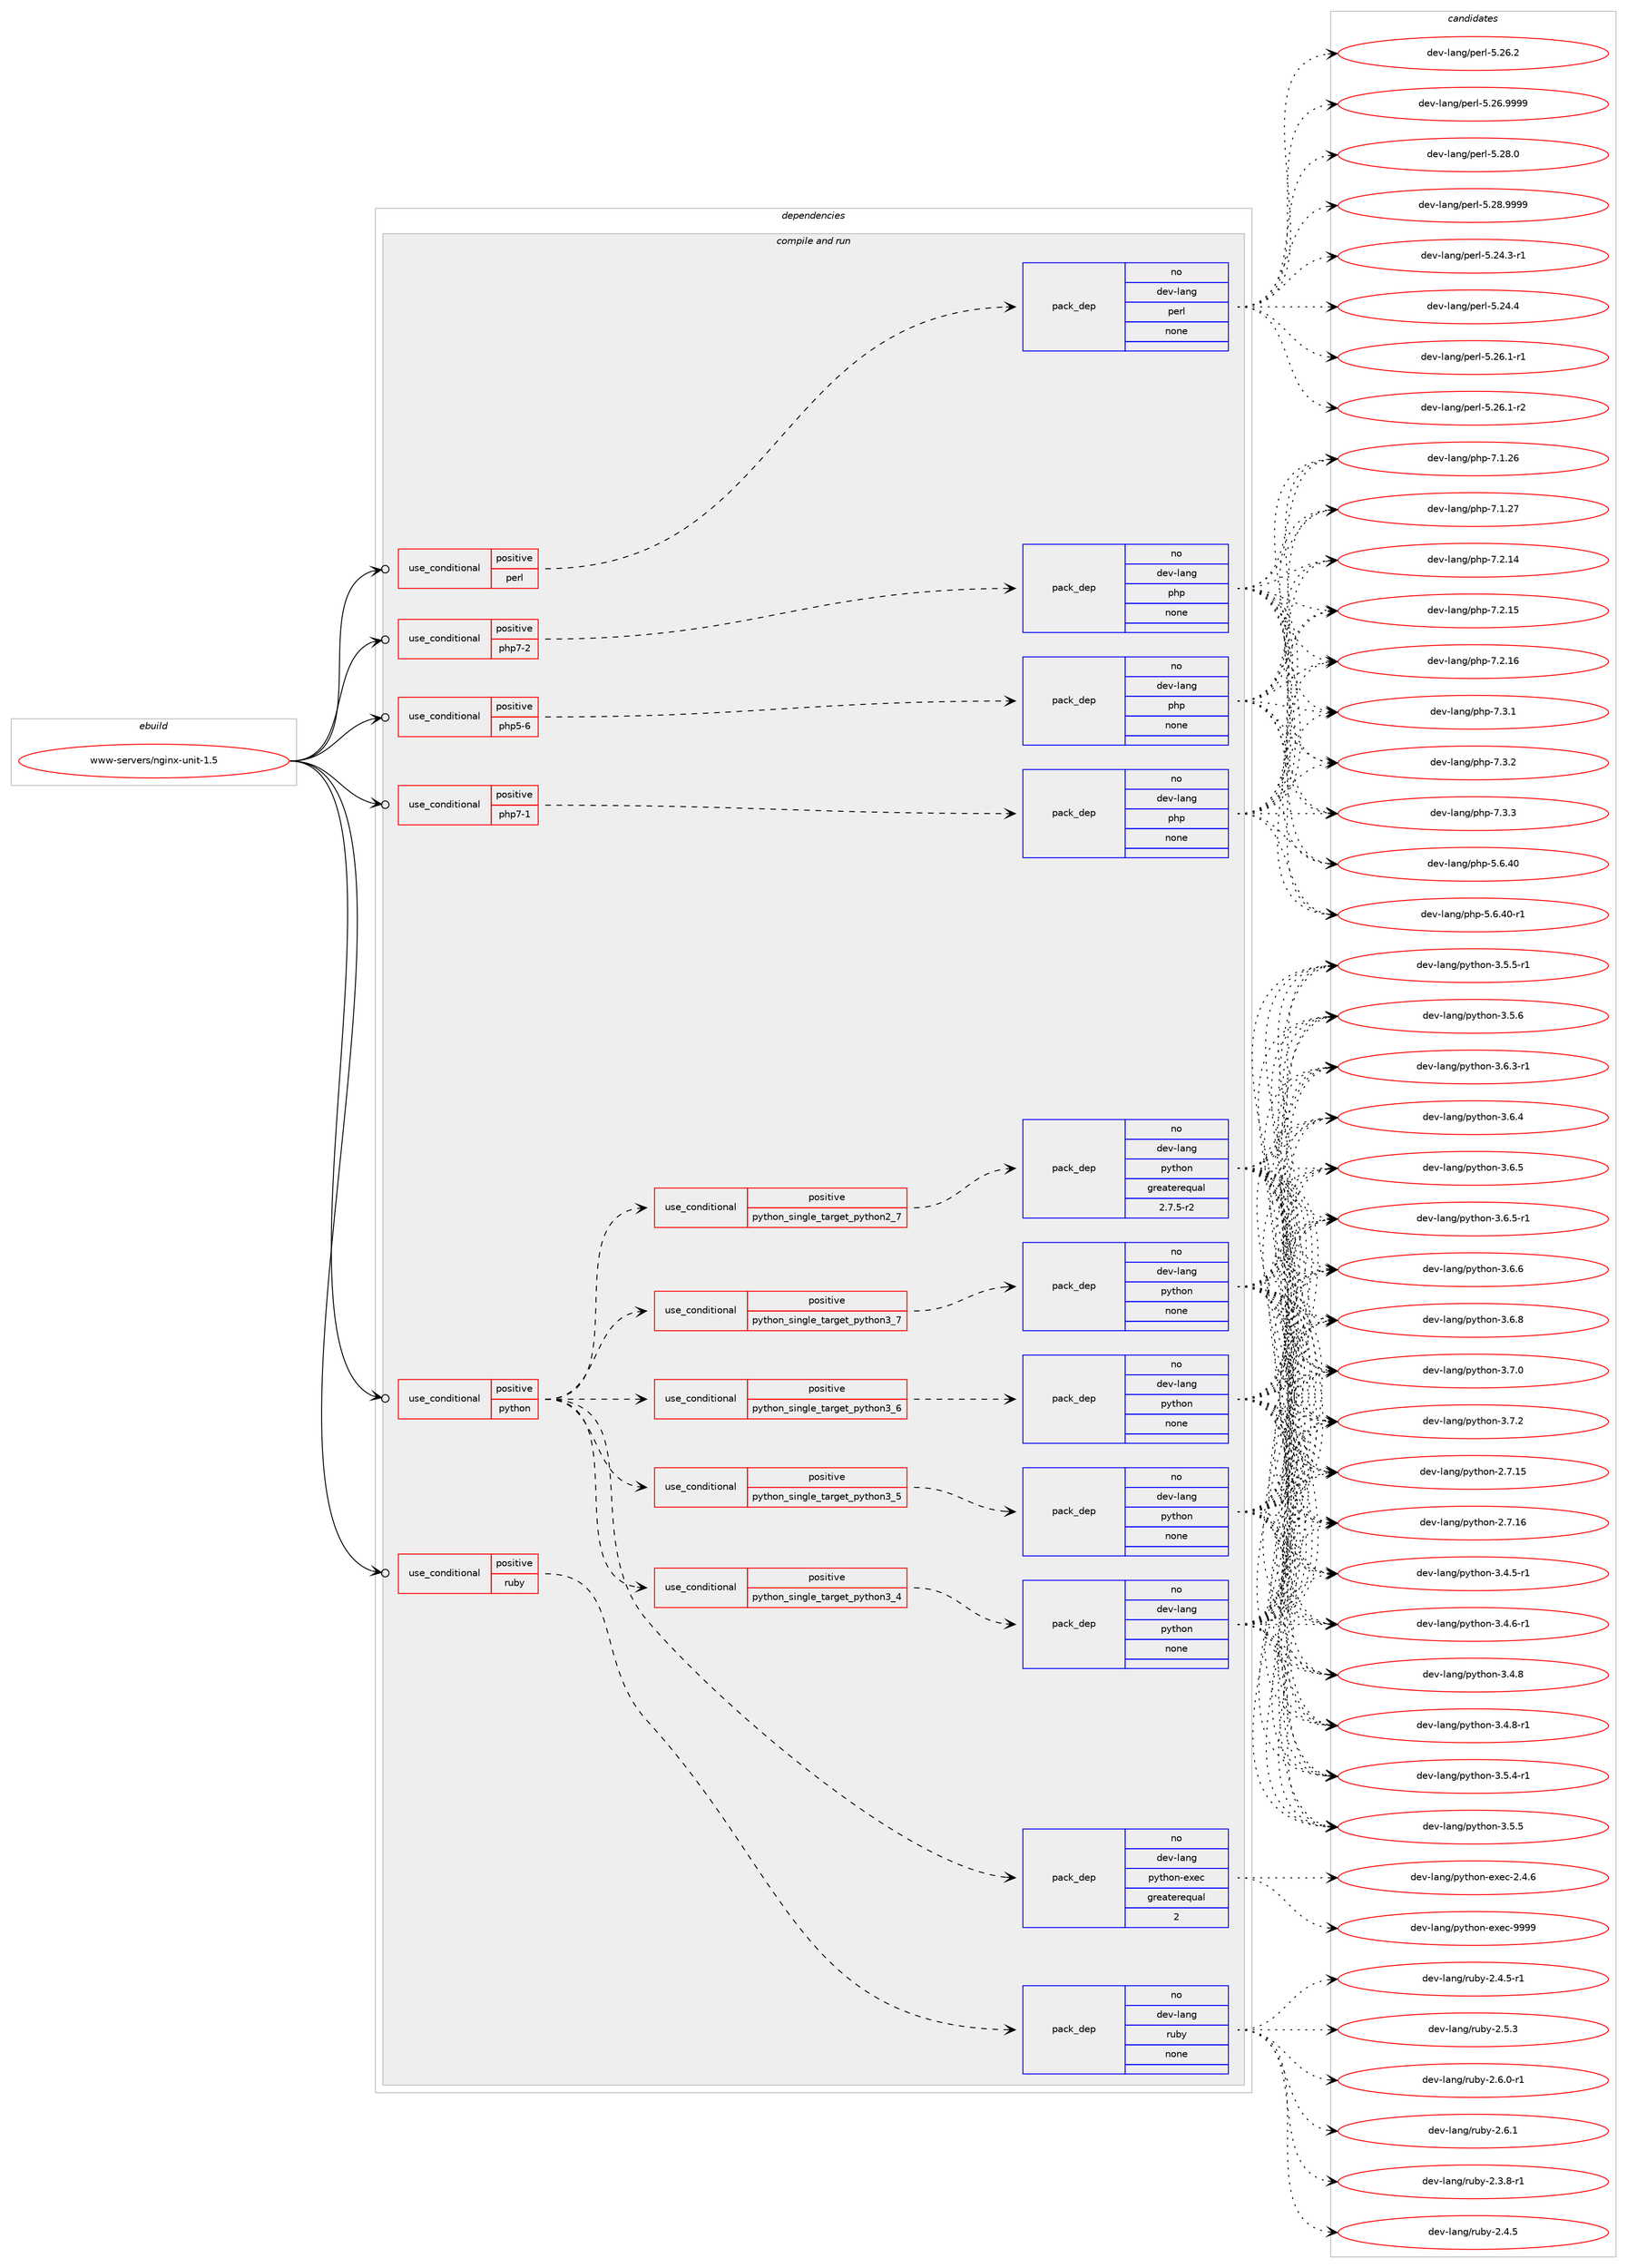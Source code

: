 digraph prolog {

# *************
# Graph options
# *************

newrank=true;
concentrate=true;
compound=true;
graph [rankdir=LR,fontname=Helvetica,fontsize=10,ranksep=1.5];#, ranksep=2.5, nodesep=0.2];
edge  [arrowhead=vee];
node  [fontname=Helvetica,fontsize=10];

# **********
# The ebuild
# **********

subgraph cluster_leftcol {
color=gray;
rank=same;
label=<<i>ebuild</i>>;
id [label="www-servers/nginx-unit-1.5", color=red, width=4, href="../www-servers/nginx-unit-1.5.svg"];
}

# ****************
# The dependencies
# ****************

subgraph cluster_midcol {
color=gray;
label=<<i>dependencies</i>>;
subgraph cluster_compile {
fillcolor="#eeeeee";
style=filled;
label=<<i>compile</i>>;
}
subgraph cluster_compileandrun {
fillcolor="#eeeeee";
style=filled;
label=<<i>compile and run</i>>;
subgraph cond464697 {
dependency1751676 [label=<<TABLE BORDER="0" CELLBORDER="1" CELLSPACING="0" CELLPADDING="4"><TR><TD ROWSPAN="3" CELLPADDING="10">use_conditional</TD></TR><TR><TD>positive</TD></TR><TR><TD>perl</TD></TR></TABLE>>, shape=none, color=red];
subgraph pack1257683 {
dependency1751677 [label=<<TABLE BORDER="0" CELLBORDER="1" CELLSPACING="0" CELLPADDING="4" WIDTH="220"><TR><TD ROWSPAN="6" CELLPADDING="30">pack_dep</TD></TR><TR><TD WIDTH="110">no</TD></TR><TR><TD>dev-lang</TD></TR><TR><TD>perl</TD></TR><TR><TD>none</TD></TR><TR><TD></TD></TR></TABLE>>, shape=none, color=blue];
}
dependency1751676:e -> dependency1751677:w [weight=20,style="dashed",arrowhead="vee"];
}
id:e -> dependency1751676:w [weight=20,style="solid",arrowhead="odotvee"];
subgraph cond464698 {
dependency1751678 [label=<<TABLE BORDER="0" CELLBORDER="1" CELLSPACING="0" CELLPADDING="4"><TR><TD ROWSPAN="3" CELLPADDING="10">use_conditional</TD></TR><TR><TD>positive</TD></TR><TR><TD>php5-6</TD></TR></TABLE>>, shape=none, color=red];
subgraph pack1257684 {
dependency1751679 [label=<<TABLE BORDER="0" CELLBORDER="1" CELLSPACING="0" CELLPADDING="4" WIDTH="220"><TR><TD ROWSPAN="6" CELLPADDING="30">pack_dep</TD></TR><TR><TD WIDTH="110">no</TD></TR><TR><TD>dev-lang</TD></TR><TR><TD>php</TD></TR><TR><TD>none</TD></TR><TR><TD></TD></TR></TABLE>>, shape=none, color=blue];
}
dependency1751678:e -> dependency1751679:w [weight=20,style="dashed",arrowhead="vee"];
}
id:e -> dependency1751678:w [weight=20,style="solid",arrowhead="odotvee"];
subgraph cond464699 {
dependency1751680 [label=<<TABLE BORDER="0" CELLBORDER="1" CELLSPACING="0" CELLPADDING="4"><TR><TD ROWSPAN="3" CELLPADDING="10">use_conditional</TD></TR><TR><TD>positive</TD></TR><TR><TD>php7-1</TD></TR></TABLE>>, shape=none, color=red];
subgraph pack1257685 {
dependency1751681 [label=<<TABLE BORDER="0" CELLBORDER="1" CELLSPACING="0" CELLPADDING="4" WIDTH="220"><TR><TD ROWSPAN="6" CELLPADDING="30">pack_dep</TD></TR><TR><TD WIDTH="110">no</TD></TR><TR><TD>dev-lang</TD></TR><TR><TD>php</TD></TR><TR><TD>none</TD></TR><TR><TD></TD></TR></TABLE>>, shape=none, color=blue];
}
dependency1751680:e -> dependency1751681:w [weight=20,style="dashed",arrowhead="vee"];
}
id:e -> dependency1751680:w [weight=20,style="solid",arrowhead="odotvee"];
subgraph cond464700 {
dependency1751682 [label=<<TABLE BORDER="0" CELLBORDER="1" CELLSPACING="0" CELLPADDING="4"><TR><TD ROWSPAN="3" CELLPADDING="10">use_conditional</TD></TR><TR><TD>positive</TD></TR><TR><TD>php7-2</TD></TR></TABLE>>, shape=none, color=red];
subgraph pack1257686 {
dependency1751683 [label=<<TABLE BORDER="0" CELLBORDER="1" CELLSPACING="0" CELLPADDING="4" WIDTH="220"><TR><TD ROWSPAN="6" CELLPADDING="30">pack_dep</TD></TR><TR><TD WIDTH="110">no</TD></TR><TR><TD>dev-lang</TD></TR><TR><TD>php</TD></TR><TR><TD>none</TD></TR><TR><TD></TD></TR></TABLE>>, shape=none, color=blue];
}
dependency1751682:e -> dependency1751683:w [weight=20,style="dashed",arrowhead="vee"];
}
id:e -> dependency1751682:w [weight=20,style="solid",arrowhead="odotvee"];
subgraph cond464701 {
dependency1751684 [label=<<TABLE BORDER="0" CELLBORDER="1" CELLSPACING="0" CELLPADDING="4"><TR><TD ROWSPAN="3" CELLPADDING="10">use_conditional</TD></TR><TR><TD>positive</TD></TR><TR><TD>python</TD></TR></TABLE>>, shape=none, color=red];
subgraph cond464702 {
dependency1751685 [label=<<TABLE BORDER="0" CELLBORDER="1" CELLSPACING="0" CELLPADDING="4"><TR><TD ROWSPAN="3" CELLPADDING="10">use_conditional</TD></TR><TR><TD>positive</TD></TR><TR><TD>python_single_target_python2_7</TD></TR></TABLE>>, shape=none, color=red];
subgraph pack1257687 {
dependency1751686 [label=<<TABLE BORDER="0" CELLBORDER="1" CELLSPACING="0" CELLPADDING="4" WIDTH="220"><TR><TD ROWSPAN="6" CELLPADDING="30">pack_dep</TD></TR><TR><TD WIDTH="110">no</TD></TR><TR><TD>dev-lang</TD></TR><TR><TD>python</TD></TR><TR><TD>greaterequal</TD></TR><TR><TD>2.7.5-r2</TD></TR></TABLE>>, shape=none, color=blue];
}
dependency1751685:e -> dependency1751686:w [weight=20,style="dashed",arrowhead="vee"];
}
dependency1751684:e -> dependency1751685:w [weight=20,style="dashed",arrowhead="vee"];
subgraph cond464703 {
dependency1751687 [label=<<TABLE BORDER="0" CELLBORDER="1" CELLSPACING="0" CELLPADDING="4"><TR><TD ROWSPAN="3" CELLPADDING="10">use_conditional</TD></TR><TR><TD>positive</TD></TR><TR><TD>python_single_target_python3_4</TD></TR></TABLE>>, shape=none, color=red];
subgraph pack1257688 {
dependency1751688 [label=<<TABLE BORDER="0" CELLBORDER="1" CELLSPACING="0" CELLPADDING="4" WIDTH="220"><TR><TD ROWSPAN="6" CELLPADDING="30">pack_dep</TD></TR><TR><TD WIDTH="110">no</TD></TR><TR><TD>dev-lang</TD></TR><TR><TD>python</TD></TR><TR><TD>none</TD></TR><TR><TD></TD></TR></TABLE>>, shape=none, color=blue];
}
dependency1751687:e -> dependency1751688:w [weight=20,style="dashed",arrowhead="vee"];
}
dependency1751684:e -> dependency1751687:w [weight=20,style="dashed",arrowhead="vee"];
subgraph cond464704 {
dependency1751689 [label=<<TABLE BORDER="0" CELLBORDER="1" CELLSPACING="0" CELLPADDING="4"><TR><TD ROWSPAN="3" CELLPADDING="10">use_conditional</TD></TR><TR><TD>positive</TD></TR><TR><TD>python_single_target_python3_5</TD></TR></TABLE>>, shape=none, color=red];
subgraph pack1257689 {
dependency1751690 [label=<<TABLE BORDER="0" CELLBORDER="1" CELLSPACING="0" CELLPADDING="4" WIDTH="220"><TR><TD ROWSPAN="6" CELLPADDING="30">pack_dep</TD></TR><TR><TD WIDTH="110">no</TD></TR><TR><TD>dev-lang</TD></TR><TR><TD>python</TD></TR><TR><TD>none</TD></TR><TR><TD></TD></TR></TABLE>>, shape=none, color=blue];
}
dependency1751689:e -> dependency1751690:w [weight=20,style="dashed",arrowhead="vee"];
}
dependency1751684:e -> dependency1751689:w [weight=20,style="dashed",arrowhead="vee"];
subgraph cond464705 {
dependency1751691 [label=<<TABLE BORDER="0" CELLBORDER="1" CELLSPACING="0" CELLPADDING="4"><TR><TD ROWSPAN="3" CELLPADDING="10">use_conditional</TD></TR><TR><TD>positive</TD></TR><TR><TD>python_single_target_python3_6</TD></TR></TABLE>>, shape=none, color=red];
subgraph pack1257690 {
dependency1751692 [label=<<TABLE BORDER="0" CELLBORDER="1" CELLSPACING="0" CELLPADDING="4" WIDTH="220"><TR><TD ROWSPAN="6" CELLPADDING="30">pack_dep</TD></TR><TR><TD WIDTH="110">no</TD></TR><TR><TD>dev-lang</TD></TR><TR><TD>python</TD></TR><TR><TD>none</TD></TR><TR><TD></TD></TR></TABLE>>, shape=none, color=blue];
}
dependency1751691:e -> dependency1751692:w [weight=20,style="dashed",arrowhead="vee"];
}
dependency1751684:e -> dependency1751691:w [weight=20,style="dashed",arrowhead="vee"];
subgraph cond464706 {
dependency1751693 [label=<<TABLE BORDER="0" CELLBORDER="1" CELLSPACING="0" CELLPADDING="4"><TR><TD ROWSPAN="3" CELLPADDING="10">use_conditional</TD></TR><TR><TD>positive</TD></TR><TR><TD>python_single_target_python3_7</TD></TR></TABLE>>, shape=none, color=red];
subgraph pack1257691 {
dependency1751694 [label=<<TABLE BORDER="0" CELLBORDER="1" CELLSPACING="0" CELLPADDING="4" WIDTH="220"><TR><TD ROWSPAN="6" CELLPADDING="30">pack_dep</TD></TR><TR><TD WIDTH="110">no</TD></TR><TR><TD>dev-lang</TD></TR><TR><TD>python</TD></TR><TR><TD>none</TD></TR><TR><TD></TD></TR></TABLE>>, shape=none, color=blue];
}
dependency1751693:e -> dependency1751694:w [weight=20,style="dashed",arrowhead="vee"];
}
dependency1751684:e -> dependency1751693:w [weight=20,style="dashed",arrowhead="vee"];
subgraph pack1257692 {
dependency1751695 [label=<<TABLE BORDER="0" CELLBORDER="1" CELLSPACING="0" CELLPADDING="4" WIDTH="220"><TR><TD ROWSPAN="6" CELLPADDING="30">pack_dep</TD></TR><TR><TD WIDTH="110">no</TD></TR><TR><TD>dev-lang</TD></TR><TR><TD>python-exec</TD></TR><TR><TD>greaterequal</TD></TR><TR><TD>2</TD></TR></TABLE>>, shape=none, color=blue];
}
dependency1751684:e -> dependency1751695:w [weight=20,style="dashed",arrowhead="vee"];
}
id:e -> dependency1751684:w [weight=20,style="solid",arrowhead="odotvee"];
subgraph cond464707 {
dependency1751696 [label=<<TABLE BORDER="0" CELLBORDER="1" CELLSPACING="0" CELLPADDING="4"><TR><TD ROWSPAN="3" CELLPADDING="10">use_conditional</TD></TR><TR><TD>positive</TD></TR><TR><TD>ruby</TD></TR></TABLE>>, shape=none, color=red];
subgraph pack1257693 {
dependency1751697 [label=<<TABLE BORDER="0" CELLBORDER="1" CELLSPACING="0" CELLPADDING="4" WIDTH="220"><TR><TD ROWSPAN="6" CELLPADDING="30">pack_dep</TD></TR><TR><TD WIDTH="110">no</TD></TR><TR><TD>dev-lang</TD></TR><TR><TD>ruby</TD></TR><TR><TD>none</TD></TR><TR><TD></TD></TR></TABLE>>, shape=none, color=blue];
}
dependency1751696:e -> dependency1751697:w [weight=20,style="dashed",arrowhead="vee"];
}
id:e -> dependency1751696:w [weight=20,style="solid",arrowhead="odotvee"];
}
subgraph cluster_run {
fillcolor="#eeeeee";
style=filled;
label=<<i>run</i>>;
}
}

# **************
# The candidates
# **************

subgraph cluster_choices {
rank=same;
color=gray;
label=<<i>candidates</i>>;

subgraph choice1257683 {
color=black;
nodesep=1;
choice100101118451089711010347112101114108455346505246514511449 [label="dev-lang/perl-5.24.3-r1", color=red, width=4,href="../dev-lang/perl-5.24.3-r1.svg"];
choice10010111845108971101034711210111410845534650524652 [label="dev-lang/perl-5.24.4", color=red, width=4,href="../dev-lang/perl-5.24.4.svg"];
choice100101118451089711010347112101114108455346505446494511449 [label="dev-lang/perl-5.26.1-r1", color=red, width=4,href="../dev-lang/perl-5.26.1-r1.svg"];
choice100101118451089711010347112101114108455346505446494511450 [label="dev-lang/perl-5.26.1-r2", color=red, width=4,href="../dev-lang/perl-5.26.1-r2.svg"];
choice10010111845108971101034711210111410845534650544650 [label="dev-lang/perl-5.26.2", color=red, width=4,href="../dev-lang/perl-5.26.2.svg"];
choice10010111845108971101034711210111410845534650544657575757 [label="dev-lang/perl-5.26.9999", color=red, width=4,href="../dev-lang/perl-5.26.9999.svg"];
choice10010111845108971101034711210111410845534650564648 [label="dev-lang/perl-5.28.0", color=red, width=4,href="../dev-lang/perl-5.28.0.svg"];
choice10010111845108971101034711210111410845534650564657575757 [label="dev-lang/perl-5.28.9999", color=red, width=4,href="../dev-lang/perl-5.28.9999.svg"];
dependency1751677:e -> choice100101118451089711010347112101114108455346505246514511449:w [style=dotted,weight="100"];
dependency1751677:e -> choice10010111845108971101034711210111410845534650524652:w [style=dotted,weight="100"];
dependency1751677:e -> choice100101118451089711010347112101114108455346505446494511449:w [style=dotted,weight="100"];
dependency1751677:e -> choice100101118451089711010347112101114108455346505446494511450:w [style=dotted,weight="100"];
dependency1751677:e -> choice10010111845108971101034711210111410845534650544650:w [style=dotted,weight="100"];
dependency1751677:e -> choice10010111845108971101034711210111410845534650544657575757:w [style=dotted,weight="100"];
dependency1751677:e -> choice10010111845108971101034711210111410845534650564648:w [style=dotted,weight="100"];
dependency1751677:e -> choice10010111845108971101034711210111410845534650564657575757:w [style=dotted,weight="100"];
}
subgraph choice1257684 {
color=black;
nodesep=1;
choice10010111845108971101034711210411245534654465248 [label="dev-lang/php-5.6.40", color=red, width=4,href="../dev-lang/php-5.6.40.svg"];
choice100101118451089711010347112104112455346544652484511449 [label="dev-lang/php-5.6.40-r1", color=red, width=4,href="../dev-lang/php-5.6.40-r1.svg"];
choice10010111845108971101034711210411245554649465054 [label="dev-lang/php-7.1.26", color=red, width=4,href="../dev-lang/php-7.1.26.svg"];
choice10010111845108971101034711210411245554649465055 [label="dev-lang/php-7.1.27", color=red, width=4,href="../dev-lang/php-7.1.27.svg"];
choice10010111845108971101034711210411245554650464952 [label="dev-lang/php-7.2.14", color=red, width=4,href="../dev-lang/php-7.2.14.svg"];
choice10010111845108971101034711210411245554650464953 [label="dev-lang/php-7.2.15", color=red, width=4,href="../dev-lang/php-7.2.15.svg"];
choice10010111845108971101034711210411245554650464954 [label="dev-lang/php-7.2.16", color=red, width=4,href="../dev-lang/php-7.2.16.svg"];
choice100101118451089711010347112104112455546514649 [label="dev-lang/php-7.3.1", color=red, width=4,href="../dev-lang/php-7.3.1.svg"];
choice100101118451089711010347112104112455546514650 [label="dev-lang/php-7.3.2", color=red, width=4,href="../dev-lang/php-7.3.2.svg"];
choice100101118451089711010347112104112455546514651 [label="dev-lang/php-7.3.3", color=red, width=4,href="../dev-lang/php-7.3.3.svg"];
dependency1751679:e -> choice10010111845108971101034711210411245534654465248:w [style=dotted,weight="100"];
dependency1751679:e -> choice100101118451089711010347112104112455346544652484511449:w [style=dotted,weight="100"];
dependency1751679:e -> choice10010111845108971101034711210411245554649465054:w [style=dotted,weight="100"];
dependency1751679:e -> choice10010111845108971101034711210411245554649465055:w [style=dotted,weight="100"];
dependency1751679:e -> choice10010111845108971101034711210411245554650464952:w [style=dotted,weight="100"];
dependency1751679:e -> choice10010111845108971101034711210411245554650464953:w [style=dotted,weight="100"];
dependency1751679:e -> choice10010111845108971101034711210411245554650464954:w [style=dotted,weight="100"];
dependency1751679:e -> choice100101118451089711010347112104112455546514649:w [style=dotted,weight="100"];
dependency1751679:e -> choice100101118451089711010347112104112455546514650:w [style=dotted,weight="100"];
dependency1751679:e -> choice100101118451089711010347112104112455546514651:w [style=dotted,weight="100"];
}
subgraph choice1257685 {
color=black;
nodesep=1;
choice10010111845108971101034711210411245534654465248 [label="dev-lang/php-5.6.40", color=red, width=4,href="../dev-lang/php-5.6.40.svg"];
choice100101118451089711010347112104112455346544652484511449 [label="dev-lang/php-5.6.40-r1", color=red, width=4,href="../dev-lang/php-5.6.40-r1.svg"];
choice10010111845108971101034711210411245554649465054 [label="dev-lang/php-7.1.26", color=red, width=4,href="../dev-lang/php-7.1.26.svg"];
choice10010111845108971101034711210411245554649465055 [label="dev-lang/php-7.1.27", color=red, width=4,href="../dev-lang/php-7.1.27.svg"];
choice10010111845108971101034711210411245554650464952 [label="dev-lang/php-7.2.14", color=red, width=4,href="../dev-lang/php-7.2.14.svg"];
choice10010111845108971101034711210411245554650464953 [label="dev-lang/php-7.2.15", color=red, width=4,href="../dev-lang/php-7.2.15.svg"];
choice10010111845108971101034711210411245554650464954 [label="dev-lang/php-7.2.16", color=red, width=4,href="../dev-lang/php-7.2.16.svg"];
choice100101118451089711010347112104112455546514649 [label="dev-lang/php-7.3.1", color=red, width=4,href="../dev-lang/php-7.3.1.svg"];
choice100101118451089711010347112104112455546514650 [label="dev-lang/php-7.3.2", color=red, width=4,href="../dev-lang/php-7.3.2.svg"];
choice100101118451089711010347112104112455546514651 [label="dev-lang/php-7.3.3", color=red, width=4,href="../dev-lang/php-7.3.3.svg"];
dependency1751681:e -> choice10010111845108971101034711210411245534654465248:w [style=dotted,weight="100"];
dependency1751681:e -> choice100101118451089711010347112104112455346544652484511449:w [style=dotted,weight="100"];
dependency1751681:e -> choice10010111845108971101034711210411245554649465054:w [style=dotted,weight="100"];
dependency1751681:e -> choice10010111845108971101034711210411245554649465055:w [style=dotted,weight="100"];
dependency1751681:e -> choice10010111845108971101034711210411245554650464952:w [style=dotted,weight="100"];
dependency1751681:e -> choice10010111845108971101034711210411245554650464953:w [style=dotted,weight="100"];
dependency1751681:e -> choice10010111845108971101034711210411245554650464954:w [style=dotted,weight="100"];
dependency1751681:e -> choice100101118451089711010347112104112455546514649:w [style=dotted,weight="100"];
dependency1751681:e -> choice100101118451089711010347112104112455546514650:w [style=dotted,weight="100"];
dependency1751681:e -> choice100101118451089711010347112104112455546514651:w [style=dotted,weight="100"];
}
subgraph choice1257686 {
color=black;
nodesep=1;
choice10010111845108971101034711210411245534654465248 [label="dev-lang/php-5.6.40", color=red, width=4,href="../dev-lang/php-5.6.40.svg"];
choice100101118451089711010347112104112455346544652484511449 [label="dev-lang/php-5.6.40-r1", color=red, width=4,href="../dev-lang/php-5.6.40-r1.svg"];
choice10010111845108971101034711210411245554649465054 [label="dev-lang/php-7.1.26", color=red, width=4,href="../dev-lang/php-7.1.26.svg"];
choice10010111845108971101034711210411245554649465055 [label="dev-lang/php-7.1.27", color=red, width=4,href="../dev-lang/php-7.1.27.svg"];
choice10010111845108971101034711210411245554650464952 [label="dev-lang/php-7.2.14", color=red, width=4,href="../dev-lang/php-7.2.14.svg"];
choice10010111845108971101034711210411245554650464953 [label="dev-lang/php-7.2.15", color=red, width=4,href="../dev-lang/php-7.2.15.svg"];
choice10010111845108971101034711210411245554650464954 [label="dev-lang/php-7.2.16", color=red, width=4,href="../dev-lang/php-7.2.16.svg"];
choice100101118451089711010347112104112455546514649 [label="dev-lang/php-7.3.1", color=red, width=4,href="../dev-lang/php-7.3.1.svg"];
choice100101118451089711010347112104112455546514650 [label="dev-lang/php-7.3.2", color=red, width=4,href="../dev-lang/php-7.3.2.svg"];
choice100101118451089711010347112104112455546514651 [label="dev-lang/php-7.3.3", color=red, width=4,href="../dev-lang/php-7.3.3.svg"];
dependency1751683:e -> choice10010111845108971101034711210411245534654465248:w [style=dotted,weight="100"];
dependency1751683:e -> choice100101118451089711010347112104112455346544652484511449:w [style=dotted,weight="100"];
dependency1751683:e -> choice10010111845108971101034711210411245554649465054:w [style=dotted,weight="100"];
dependency1751683:e -> choice10010111845108971101034711210411245554649465055:w [style=dotted,weight="100"];
dependency1751683:e -> choice10010111845108971101034711210411245554650464952:w [style=dotted,weight="100"];
dependency1751683:e -> choice10010111845108971101034711210411245554650464953:w [style=dotted,weight="100"];
dependency1751683:e -> choice10010111845108971101034711210411245554650464954:w [style=dotted,weight="100"];
dependency1751683:e -> choice100101118451089711010347112104112455546514649:w [style=dotted,weight="100"];
dependency1751683:e -> choice100101118451089711010347112104112455546514650:w [style=dotted,weight="100"];
dependency1751683:e -> choice100101118451089711010347112104112455546514651:w [style=dotted,weight="100"];
}
subgraph choice1257687 {
color=black;
nodesep=1;
choice10010111845108971101034711212111610411111045504655464953 [label="dev-lang/python-2.7.15", color=red, width=4,href="../dev-lang/python-2.7.15.svg"];
choice10010111845108971101034711212111610411111045504655464954 [label="dev-lang/python-2.7.16", color=red, width=4,href="../dev-lang/python-2.7.16.svg"];
choice1001011184510897110103471121211161041111104551465246534511449 [label="dev-lang/python-3.4.5-r1", color=red, width=4,href="../dev-lang/python-3.4.5-r1.svg"];
choice1001011184510897110103471121211161041111104551465246544511449 [label="dev-lang/python-3.4.6-r1", color=red, width=4,href="../dev-lang/python-3.4.6-r1.svg"];
choice100101118451089711010347112121116104111110455146524656 [label="dev-lang/python-3.4.8", color=red, width=4,href="../dev-lang/python-3.4.8.svg"];
choice1001011184510897110103471121211161041111104551465246564511449 [label="dev-lang/python-3.4.8-r1", color=red, width=4,href="../dev-lang/python-3.4.8-r1.svg"];
choice1001011184510897110103471121211161041111104551465346524511449 [label="dev-lang/python-3.5.4-r1", color=red, width=4,href="../dev-lang/python-3.5.4-r1.svg"];
choice100101118451089711010347112121116104111110455146534653 [label="dev-lang/python-3.5.5", color=red, width=4,href="../dev-lang/python-3.5.5.svg"];
choice1001011184510897110103471121211161041111104551465346534511449 [label="dev-lang/python-3.5.5-r1", color=red, width=4,href="../dev-lang/python-3.5.5-r1.svg"];
choice100101118451089711010347112121116104111110455146534654 [label="dev-lang/python-3.5.6", color=red, width=4,href="../dev-lang/python-3.5.6.svg"];
choice1001011184510897110103471121211161041111104551465446514511449 [label="dev-lang/python-3.6.3-r1", color=red, width=4,href="../dev-lang/python-3.6.3-r1.svg"];
choice100101118451089711010347112121116104111110455146544652 [label="dev-lang/python-3.6.4", color=red, width=4,href="../dev-lang/python-3.6.4.svg"];
choice100101118451089711010347112121116104111110455146544653 [label="dev-lang/python-3.6.5", color=red, width=4,href="../dev-lang/python-3.6.5.svg"];
choice1001011184510897110103471121211161041111104551465446534511449 [label="dev-lang/python-3.6.5-r1", color=red, width=4,href="../dev-lang/python-3.6.5-r1.svg"];
choice100101118451089711010347112121116104111110455146544654 [label="dev-lang/python-3.6.6", color=red, width=4,href="../dev-lang/python-3.6.6.svg"];
choice100101118451089711010347112121116104111110455146544656 [label="dev-lang/python-3.6.8", color=red, width=4,href="../dev-lang/python-3.6.8.svg"];
choice100101118451089711010347112121116104111110455146554648 [label="dev-lang/python-3.7.0", color=red, width=4,href="../dev-lang/python-3.7.0.svg"];
choice100101118451089711010347112121116104111110455146554650 [label="dev-lang/python-3.7.2", color=red, width=4,href="../dev-lang/python-3.7.2.svg"];
dependency1751686:e -> choice10010111845108971101034711212111610411111045504655464953:w [style=dotted,weight="100"];
dependency1751686:e -> choice10010111845108971101034711212111610411111045504655464954:w [style=dotted,weight="100"];
dependency1751686:e -> choice1001011184510897110103471121211161041111104551465246534511449:w [style=dotted,weight="100"];
dependency1751686:e -> choice1001011184510897110103471121211161041111104551465246544511449:w [style=dotted,weight="100"];
dependency1751686:e -> choice100101118451089711010347112121116104111110455146524656:w [style=dotted,weight="100"];
dependency1751686:e -> choice1001011184510897110103471121211161041111104551465246564511449:w [style=dotted,weight="100"];
dependency1751686:e -> choice1001011184510897110103471121211161041111104551465346524511449:w [style=dotted,weight="100"];
dependency1751686:e -> choice100101118451089711010347112121116104111110455146534653:w [style=dotted,weight="100"];
dependency1751686:e -> choice1001011184510897110103471121211161041111104551465346534511449:w [style=dotted,weight="100"];
dependency1751686:e -> choice100101118451089711010347112121116104111110455146534654:w [style=dotted,weight="100"];
dependency1751686:e -> choice1001011184510897110103471121211161041111104551465446514511449:w [style=dotted,weight="100"];
dependency1751686:e -> choice100101118451089711010347112121116104111110455146544652:w [style=dotted,weight="100"];
dependency1751686:e -> choice100101118451089711010347112121116104111110455146544653:w [style=dotted,weight="100"];
dependency1751686:e -> choice1001011184510897110103471121211161041111104551465446534511449:w [style=dotted,weight="100"];
dependency1751686:e -> choice100101118451089711010347112121116104111110455146544654:w [style=dotted,weight="100"];
dependency1751686:e -> choice100101118451089711010347112121116104111110455146544656:w [style=dotted,weight="100"];
dependency1751686:e -> choice100101118451089711010347112121116104111110455146554648:w [style=dotted,weight="100"];
dependency1751686:e -> choice100101118451089711010347112121116104111110455146554650:w [style=dotted,weight="100"];
}
subgraph choice1257688 {
color=black;
nodesep=1;
choice10010111845108971101034711212111610411111045504655464953 [label="dev-lang/python-2.7.15", color=red, width=4,href="../dev-lang/python-2.7.15.svg"];
choice10010111845108971101034711212111610411111045504655464954 [label="dev-lang/python-2.7.16", color=red, width=4,href="../dev-lang/python-2.7.16.svg"];
choice1001011184510897110103471121211161041111104551465246534511449 [label="dev-lang/python-3.4.5-r1", color=red, width=4,href="../dev-lang/python-3.4.5-r1.svg"];
choice1001011184510897110103471121211161041111104551465246544511449 [label="dev-lang/python-3.4.6-r1", color=red, width=4,href="../dev-lang/python-3.4.6-r1.svg"];
choice100101118451089711010347112121116104111110455146524656 [label="dev-lang/python-3.4.8", color=red, width=4,href="../dev-lang/python-3.4.8.svg"];
choice1001011184510897110103471121211161041111104551465246564511449 [label="dev-lang/python-3.4.8-r1", color=red, width=4,href="../dev-lang/python-3.4.8-r1.svg"];
choice1001011184510897110103471121211161041111104551465346524511449 [label="dev-lang/python-3.5.4-r1", color=red, width=4,href="../dev-lang/python-3.5.4-r1.svg"];
choice100101118451089711010347112121116104111110455146534653 [label="dev-lang/python-3.5.5", color=red, width=4,href="../dev-lang/python-3.5.5.svg"];
choice1001011184510897110103471121211161041111104551465346534511449 [label="dev-lang/python-3.5.5-r1", color=red, width=4,href="../dev-lang/python-3.5.5-r1.svg"];
choice100101118451089711010347112121116104111110455146534654 [label="dev-lang/python-3.5.6", color=red, width=4,href="../dev-lang/python-3.5.6.svg"];
choice1001011184510897110103471121211161041111104551465446514511449 [label="dev-lang/python-3.6.3-r1", color=red, width=4,href="../dev-lang/python-3.6.3-r1.svg"];
choice100101118451089711010347112121116104111110455146544652 [label="dev-lang/python-3.6.4", color=red, width=4,href="../dev-lang/python-3.6.4.svg"];
choice100101118451089711010347112121116104111110455146544653 [label="dev-lang/python-3.6.5", color=red, width=4,href="../dev-lang/python-3.6.5.svg"];
choice1001011184510897110103471121211161041111104551465446534511449 [label="dev-lang/python-3.6.5-r1", color=red, width=4,href="../dev-lang/python-3.6.5-r1.svg"];
choice100101118451089711010347112121116104111110455146544654 [label="dev-lang/python-3.6.6", color=red, width=4,href="../dev-lang/python-3.6.6.svg"];
choice100101118451089711010347112121116104111110455146544656 [label="dev-lang/python-3.6.8", color=red, width=4,href="../dev-lang/python-3.6.8.svg"];
choice100101118451089711010347112121116104111110455146554648 [label="dev-lang/python-3.7.0", color=red, width=4,href="../dev-lang/python-3.7.0.svg"];
choice100101118451089711010347112121116104111110455146554650 [label="dev-lang/python-3.7.2", color=red, width=4,href="../dev-lang/python-3.7.2.svg"];
dependency1751688:e -> choice10010111845108971101034711212111610411111045504655464953:w [style=dotted,weight="100"];
dependency1751688:e -> choice10010111845108971101034711212111610411111045504655464954:w [style=dotted,weight="100"];
dependency1751688:e -> choice1001011184510897110103471121211161041111104551465246534511449:w [style=dotted,weight="100"];
dependency1751688:e -> choice1001011184510897110103471121211161041111104551465246544511449:w [style=dotted,weight="100"];
dependency1751688:e -> choice100101118451089711010347112121116104111110455146524656:w [style=dotted,weight="100"];
dependency1751688:e -> choice1001011184510897110103471121211161041111104551465246564511449:w [style=dotted,weight="100"];
dependency1751688:e -> choice1001011184510897110103471121211161041111104551465346524511449:w [style=dotted,weight="100"];
dependency1751688:e -> choice100101118451089711010347112121116104111110455146534653:w [style=dotted,weight="100"];
dependency1751688:e -> choice1001011184510897110103471121211161041111104551465346534511449:w [style=dotted,weight="100"];
dependency1751688:e -> choice100101118451089711010347112121116104111110455146534654:w [style=dotted,weight="100"];
dependency1751688:e -> choice1001011184510897110103471121211161041111104551465446514511449:w [style=dotted,weight="100"];
dependency1751688:e -> choice100101118451089711010347112121116104111110455146544652:w [style=dotted,weight="100"];
dependency1751688:e -> choice100101118451089711010347112121116104111110455146544653:w [style=dotted,weight="100"];
dependency1751688:e -> choice1001011184510897110103471121211161041111104551465446534511449:w [style=dotted,weight="100"];
dependency1751688:e -> choice100101118451089711010347112121116104111110455146544654:w [style=dotted,weight="100"];
dependency1751688:e -> choice100101118451089711010347112121116104111110455146544656:w [style=dotted,weight="100"];
dependency1751688:e -> choice100101118451089711010347112121116104111110455146554648:w [style=dotted,weight="100"];
dependency1751688:e -> choice100101118451089711010347112121116104111110455146554650:w [style=dotted,weight="100"];
}
subgraph choice1257689 {
color=black;
nodesep=1;
choice10010111845108971101034711212111610411111045504655464953 [label="dev-lang/python-2.7.15", color=red, width=4,href="../dev-lang/python-2.7.15.svg"];
choice10010111845108971101034711212111610411111045504655464954 [label="dev-lang/python-2.7.16", color=red, width=4,href="../dev-lang/python-2.7.16.svg"];
choice1001011184510897110103471121211161041111104551465246534511449 [label="dev-lang/python-3.4.5-r1", color=red, width=4,href="../dev-lang/python-3.4.5-r1.svg"];
choice1001011184510897110103471121211161041111104551465246544511449 [label="dev-lang/python-3.4.6-r1", color=red, width=4,href="../dev-lang/python-3.4.6-r1.svg"];
choice100101118451089711010347112121116104111110455146524656 [label="dev-lang/python-3.4.8", color=red, width=4,href="../dev-lang/python-3.4.8.svg"];
choice1001011184510897110103471121211161041111104551465246564511449 [label="dev-lang/python-3.4.8-r1", color=red, width=4,href="../dev-lang/python-3.4.8-r1.svg"];
choice1001011184510897110103471121211161041111104551465346524511449 [label="dev-lang/python-3.5.4-r1", color=red, width=4,href="../dev-lang/python-3.5.4-r1.svg"];
choice100101118451089711010347112121116104111110455146534653 [label="dev-lang/python-3.5.5", color=red, width=4,href="../dev-lang/python-3.5.5.svg"];
choice1001011184510897110103471121211161041111104551465346534511449 [label="dev-lang/python-3.5.5-r1", color=red, width=4,href="../dev-lang/python-3.5.5-r1.svg"];
choice100101118451089711010347112121116104111110455146534654 [label="dev-lang/python-3.5.6", color=red, width=4,href="../dev-lang/python-3.5.6.svg"];
choice1001011184510897110103471121211161041111104551465446514511449 [label="dev-lang/python-3.6.3-r1", color=red, width=4,href="../dev-lang/python-3.6.3-r1.svg"];
choice100101118451089711010347112121116104111110455146544652 [label="dev-lang/python-3.6.4", color=red, width=4,href="../dev-lang/python-3.6.4.svg"];
choice100101118451089711010347112121116104111110455146544653 [label="dev-lang/python-3.6.5", color=red, width=4,href="../dev-lang/python-3.6.5.svg"];
choice1001011184510897110103471121211161041111104551465446534511449 [label="dev-lang/python-3.6.5-r1", color=red, width=4,href="../dev-lang/python-3.6.5-r1.svg"];
choice100101118451089711010347112121116104111110455146544654 [label="dev-lang/python-3.6.6", color=red, width=4,href="../dev-lang/python-3.6.6.svg"];
choice100101118451089711010347112121116104111110455146544656 [label="dev-lang/python-3.6.8", color=red, width=4,href="../dev-lang/python-3.6.8.svg"];
choice100101118451089711010347112121116104111110455146554648 [label="dev-lang/python-3.7.0", color=red, width=4,href="../dev-lang/python-3.7.0.svg"];
choice100101118451089711010347112121116104111110455146554650 [label="dev-lang/python-3.7.2", color=red, width=4,href="../dev-lang/python-3.7.2.svg"];
dependency1751690:e -> choice10010111845108971101034711212111610411111045504655464953:w [style=dotted,weight="100"];
dependency1751690:e -> choice10010111845108971101034711212111610411111045504655464954:w [style=dotted,weight="100"];
dependency1751690:e -> choice1001011184510897110103471121211161041111104551465246534511449:w [style=dotted,weight="100"];
dependency1751690:e -> choice1001011184510897110103471121211161041111104551465246544511449:w [style=dotted,weight="100"];
dependency1751690:e -> choice100101118451089711010347112121116104111110455146524656:w [style=dotted,weight="100"];
dependency1751690:e -> choice1001011184510897110103471121211161041111104551465246564511449:w [style=dotted,weight="100"];
dependency1751690:e -> choice1001011184510897110103471121211161041111104551465346524511449:w [style=dotted,weight="100"];
dependency1751690:e -> choice100101118451089711010347112121116104111110455146534653:w [style=dotted,weight="100"];
dependency1751690:e -> choice1001011184510897110103471121211161041111104551465346534511449:w [style=dotted,weight="100"];
dependency1751690:e -> choice100101118451089711010347112121116104111110455146534654:w [style=dotted,weight="100"];
dependency1751690:e -> choice1001011184510897110103471121211161041111104551465446514511449:w [style=dotted,weight="100"];
dependency1751690:e -> choice100101118451089711010347112121116104111110455146544652:w [style=dotted,weight="100"];
dependency1751690:e -> choice100101118451089711010347112121116104111110455146544653:w [style=dotted,weight="100"];
dependency1751690:e -> choice1001011184510897110103471121211161041111104551465446534511449:w [style=dotted,weight="100"];
dependency1751690:e -> choice100101118451089711010347112121116104111110455146544654:w [style=dotted,weight="100"];
dependency1751690:e -> choice100101118451089711010347112121116104111110455146544656:w [style=dotted,weight="100"];
dependency1751690:e -> choice100101118451089711010347112121116104111110455146554648:w [style=dotted,weight="100"];
dependency1751690:e -> choice100101118451089711010347112121116104111110455146554650:w [style=dotted,weight="100"];
}
subgraph choice1257690 {
color=black;
nodesep=1;
choice10010111845108971101034711212111610411111045504655464953 [label="dev-lang/python-2.7.15", color=red, width=4,href="../dev-lang/python-2.7.15.svg"];
choice10010111845108971101034711212111610411111045504655464954 [label="dev-lang/python-2.7.16", color=red, width=4,href="../dev-lang/python-2.7.16.svg"];
choice1001011184510897110103471121211161041111104551465246534511449 [label="dev-lang/python-3.4.5-r1", color=red, width=4,href="../dev-lang/python-3.4.5-r1.svg"];
choice1001011184510897110103471121211161041111104551465246544511449 [label="dev-lang/python-3.4.6-r1", color=red, width=4,href="../dev-lang/python-3.4.6-r1.svg"];
choice100101118451089711010347112121116104111110455146524656 [label="dev-lang/python-3.4.8", color=red, width=4,href="../dev-lang/python-3.4.8.svg"];
choice1001011184510897110103471121211161041111104551465246564511449 [label="dev-lang/python-3.4.8-r1", color=red, width=4,href="../dev-lang/python-3.4.8-r1.svg"];
choice1001011184510897110103471121211161041111104551465346524511449 [label="dev-lang/python-3.5.4-r1", color=red, width=4,href="../dev-lang/python-3.5.4-r1.svg"];
choice100101118451089711010347112121116104111110455146534653 [label="dev-lang/python-3.5.5", color=red, width=4,href="../dev-lang/python-3.5.5.svg"];
choice1001011184510897110103471121211161041111104551465346534511449 [label="dev-lang/python-3.5.5-r1", color=red, width=4,href="../dev-lang/python-3.5.5-r1.svg"];
choice100101118451089711010347112121116104111110455146534654 [label="dev-lang/python-3.5.6", color=red, width=4,href="../dev-lang/python-3.5.6.svg"];
choice1001011184510897110103471121211161041111104551465446514511449 [label="dev-lang/python-3.6.3-r1", color=red, width=4,href="../dev-lang/python-3.6.3-r1.svg"];
choice100101118451089711010347112121116104111110455146544652 [label="dev-lang/python-3.6.4", color=red, width=4,href="../dev-lang/python-3.6.4.svg"];
choice100101118451089711010347112121116104111110455146544653 [label="dev-lang/python-3.6.5", color=red, width=4,href="../dev-lang/python-3.6.5.svg"];
choice1001011184510897110103471121211161041111104551465446534511449 [label="dev-lang/python-3.6.5-r1", color=red, width=4,href="../dev-lang/python-3.6.5-r1.svg"];
choice100101118451089711010347112121116104111110455146544654 [label="dev-lang/python-3.6.6", color=red, width=4,href="../dev-lang/python-3.6.6.svg"];
choice100101118451089711010347112121116104111110455146544656 [label="dev-lang/python-3.6.8", color=red, width=4,href="../dev-lang/python-3.6.8.svg"];
choice100101118451089711010347112121116104111110455146554648 [label="dev-lang/python-3.7.0", color=red, width=4,href="../dev-lang/python-3.7.0.svg"];
choice100101118451089711010347112121116104111110455146554650 [label="dev-lang/python-3.7.2", color=red, width=4,href="../dev-lang/python-3.7.2.svg"];
dependency1751692:e -> choice10010111845108971101034711212111610411111045504655464953:w [style=dotted,weight="100"];
dependency1751692:e -> choice10010111845108971101034711212111610411111045504655464954:w [style=dotted,weight="100"];
dependency1751692:e -> choice1001011184510897110103471121211161041111104551465246534511449:w [style=dotted,weight="100"];
dependency1751692:e -> choice1001011184510897110103471121211161041111104551465246544511449:w [style=dotted,weight="100"];
dependency1751692:e -> choice100101118451089711010347112121116104111110455146524656:w [style=dotted,weight="100"];
dependency1751692:e -> choice1001011184510897110103471121211161041111104551465246564511449:w [style=dotted,weight="100"];
dependency1751692:e -> choice1001011184510897110103471121211161041111104551465346524511449:w [style=dotted,weight="100"];
dependency1751692:e -> choice100101118451089711010347112121116104111110455146534653:w [style=dotted,weight="100"];
dependency1751692:e -> choice1001011184510897110103471121211161041111104551465346534511449:w [style=dotted,weight="100"];
dependency1751692:e -> choice100101118451089711010347112121116104111110455146534654:w [style=dotted,weight="100"];
dependency1751692:e -> choice1001011184510897110103471121211161041111104551465446514511449:w [style=dotted,weight="100"];
dependency1751692:e -> choice100101118451089711010347112121116104111110455146544652:w [style=dotted,weight="100"];
dependency1751692:e -> choice100101118451089711010347112121116104111110455146544653:w [style=dotted,weight="100"];
dependency1751692:e -> choice1001011184510897110103471121211161041111104551465446534511449:w [style=dotted,weight="100"];
dependency1751692:e -> choice100101118451089711010347112121116104111110455146544654:w [style=dotted,weight="100"];
dependency1751692:e -> choice100101118451089711010347112121116104111110455146544656:w [style=dotted,weight="100"];
dependency1751692:e -> choice100101118451089711010347112121116104111110455146554648:w [style=dotted,weight="100"];
dependency1751692:e -> choice100101118451089711010347112121116104111110455146554650:w [style=dotted,weight="100"];
}
subgraph choice1257691 {
color=black;
nodesep=1;
choice10010111845108971101034711212111610411111045504655464953 [label="dev-lang/python-2.7.15", color=red, width=4,href="../dev-lang/python-2.7.15.svg"];
choice10010111845108971101034711212111610411111045504655464954 [label="dev-lang/python-2.7.16", color=red, width=4,href="../dev-lang/python-2.7.16.svg"];
choice1001011184510897110103471121211161041111104551465246534511449 [label="dev-lang/python-3.4.5-r1", color=red, width=4,href="../dev-lang/python-3.4.5-r1.svg"];
choice1001011184510897110103471121211161041111104551465246544511449 [label="dev-lang/python-3.4.6-r1", color=red, width=4,href="../dev-lang/python-3.4.6-r1.svg"];
choice100101118451089711010347112121116104111110455146524656 [label="dev-lang/python-3.4.8", color=red, width=4,href="../dev-lang/python-3.4.8.svg"];
choice1001011184510897110103471121211161041111104551465246564511449 [label="dev-lang/python-3.4.8-r1", color=red, width=4,href="../dev-lang/python-3.4.8-r1.svg"];
choice1001011184510897110103471121211161041111104551465346524511449 [label="dev-lang/python-3.5.4-r1", color=red, width=4,href="../dev-lang/python-3.5.4-r1.svg"];
choice100101118451089711010347112121116104111110455146534653 [label="dev-lang/python-3.5.5", color=red, width=4,href="../dev-lang/python-3.5.5.svg"];
choice1001011184510897110103471121211161041111104551465346534511449 [label="dev-lang/python-3.5.5-r1", color=red, width=4,href="../dev-lang/python-3.5.5-r1.svg"];
choice100101118451089711010347112121116104111110455146534654 [label="dev-lang/python-3.5.6", color=red, width=4,href="../dev-lang/python-3.5.6.svg"];
choice1001011184510897110103471121211161041111104551465446514511449 [label="dev-lang/python-3.6.3-r1", color=red, width=4,href="../dev-lang/python-3.6.3-r1.svg"];
choice100101118451089711010347112121116104111110455146544652 [label="dev-lang/python-3.6.4", color=red, width=4,href="../dev-lang/python-3.6.4.svg"];
choice100101118451089711010347112121116104111110455146544653 [label="dev-lang/python-3.6.5", color=red, width=4,href="../dev-lang/python-3.6.5.svg"];
choice1001011184510897110103471121211161041111104551465446534511449 [label="dev-lang/python-3.6.5-r1", color=red, width=4,href="../dev-lang/python-3.6.5-r1.svg"];
choice100101118451089711010347112121116104111110455146544654 [label="dev-lang/python-3.6.6", color=red, width=4,href="../dev-lang/python-3.6.6.svg"];
choice100101118451089711010347112121116104111110455146544656 [label="dev-lang/python-3.6.8", color=red, width=4,href="../dev-lang/python-3.6.8.svg"];
choice100101118451089711010347112121116104111110455146554648 [label="dev-lang/python-3.7.0", color=red, width=4,href="../dev-lang/python-3.7.0.svg"];
choice100101118451089711010347112121116104111110455146554650 [label="dev-lang/python-3.7.2", color=red, width=4,href="../dev-lang/python-3.7.2.svg"];
dependency1751694:e -> choice10010111845108971101034711212111610411111045504655464953:w [style=dotted,weight="100"];
dependency1751694:e -> choice10010111845108971101034711212111610411111045504655464954:w [style=dotted,weight="100"];
dependency1751694:e -> choice1001011184510897110103471121211161041111104551465246534511449:w [style=dotted,weight="100"];
dependency1751694:e -> choice1001011184510897110103471121211161041111104551465246544511449:w [style=dotted,weight="100"];
dependency1751694:e -> choice100101118451089711010347112121116104111110455146524656:w [style=dotted,weight="100"];
dependency1751694:e -> choice1001011184510897110103471121211161041111104551465246564511449:w [style=dotted,weight="100"];
dependency1751694:e -> choice1001011184510897110103471121211161041111104551465346524511449:w [style=dotted,weight="100"];
dependency1751694:e -> choice100101118451089711010347112121116104111110455146534653:w [style=dotted,weight="100"];
dependency1751694:e -> choice1001011184510897110103471121211161041111104551465346534511449:w [style=dotted,weight="100"];
dependency1751694:e -> choice100101118451089711010347112121116104111110455146534654:w [style=dotted,weight="100"];
dependency1751694:e -> choice1001011184510897110103471121211161041111104551465446514511449:w [style=dotted,weight="100"];
dependency1751694:e -> choice100101118451089711010347112121116104111110455146544652:w [style=dotted,weight="100"];
dependency1751694:e -> choice100101118451089711010347112121116104111110455146544653:w [style=dotted,weight="100"];
dependency1751694:e -> choice1001011184510897110103471121211161041111104551465446534511449:w [style=dotted,weight="100"];
dependency1751694:e -> choice100101118451089711010347112121116104111110455146544654:w [style=dotted,weight="100"];
dependency1751694:e -> choice100101118451089711010347112121116104111110455146544656:w [style=dotted,weight="100"];
dependency1751694:e -> choice100101118451089711010347112121116104111110455146554648:w [style=dotted,weight="100"];
dependency1751694:e -> choice100101118451089711010347112121116104111110455146554650:w [style=dotted,weight="100"];
}
subgraph choice1257692 {
color=black;
nodesep=1;
choice1001011184510897110103471121211161041111104510112010199455046524654 [label="dev-lang/python-exec-2.4.6", color=red, width=4,href="../dev-lang/python-exec-2.4.6.svg"];
choice10010111845108971101034711212111610411111045101120101994557575757 [label="dev-lang/python-exec-9999", color=red, width=4,href="../dev-lang/python-exec-9999.svg"];
dependency1751695:e -> choice1001011184510897110103471121211161041111104510112010199455046524654:w [style=dotted,weight="100"];
dependency1751695:e -> choice10010111845108971101034711212111610411111045101120101994557575757:w [style=dotted,weight="100"];
}
subgraph choice1257693 {
color=black;
nodesep=1;
choice100101118451089711010347114117981214550465146564511449 [label="dev-lang/ruby-2.3.8-r1", color=red, width=4,href="../dev-lang/ruby-2.3.8-r1.svg"];
choice10010111845108971101034711411798121455046524653 [label="dev-lang/ruby-2.4.5", color=red, width=4,href="../dev-lang/ruby-2.4.5.svg"];
choice100101118451089711010347114117981214550465246534511449 [label="dev-lang/ruby-2.4.5-r1", color=red, width=4,href="../dev-lang/ruby-2.4.5-r1.svg"];
choice10010111845108971101034711411798121455046534651 [label="dev-lang/ruby-2.5.3", color=red, width=4,href="../dev-lang/ruby-2.5.3.svg"];
choice100101118451089711010347114117981214550465446484511449 [label="dev-lang/ruby-2.6.0-r1", color=red, width=4,href="../dev-lang/ruby-2.6.0-r1.svg"];
choice10010111845108971101034711411798121455046544649 [label="dev-lang/ruby-2.6.1", color=red, width=4,href="../dev-lang/ruby-2.6.1.svg"];
dependency1751697:e -> choice100101118451089711010347114117981214550465146564511449:w [style=dotted,weight="100"];
dependency1751697:e -> choice10010111845108971101034711411798121455046524653:w [style=dotted,weight="100"];
dependency1751697:e -> choice100101118451089711010347114117981214550465246534511449:w [style=dotted,weight="100"];
dependency1751697:e -> choice10010111845108971101034711411798121455046534651:w [style=dotted,weight="100"];
dependency1751697:e -> choice100101118451089711010347114117981214550465446484511449:w [style=dotted,weight="100"];
dependency1751697:e -> choice10010111845108971101034711411798121455046544649:w [style=dotted,weight="100"];
}
}

}
